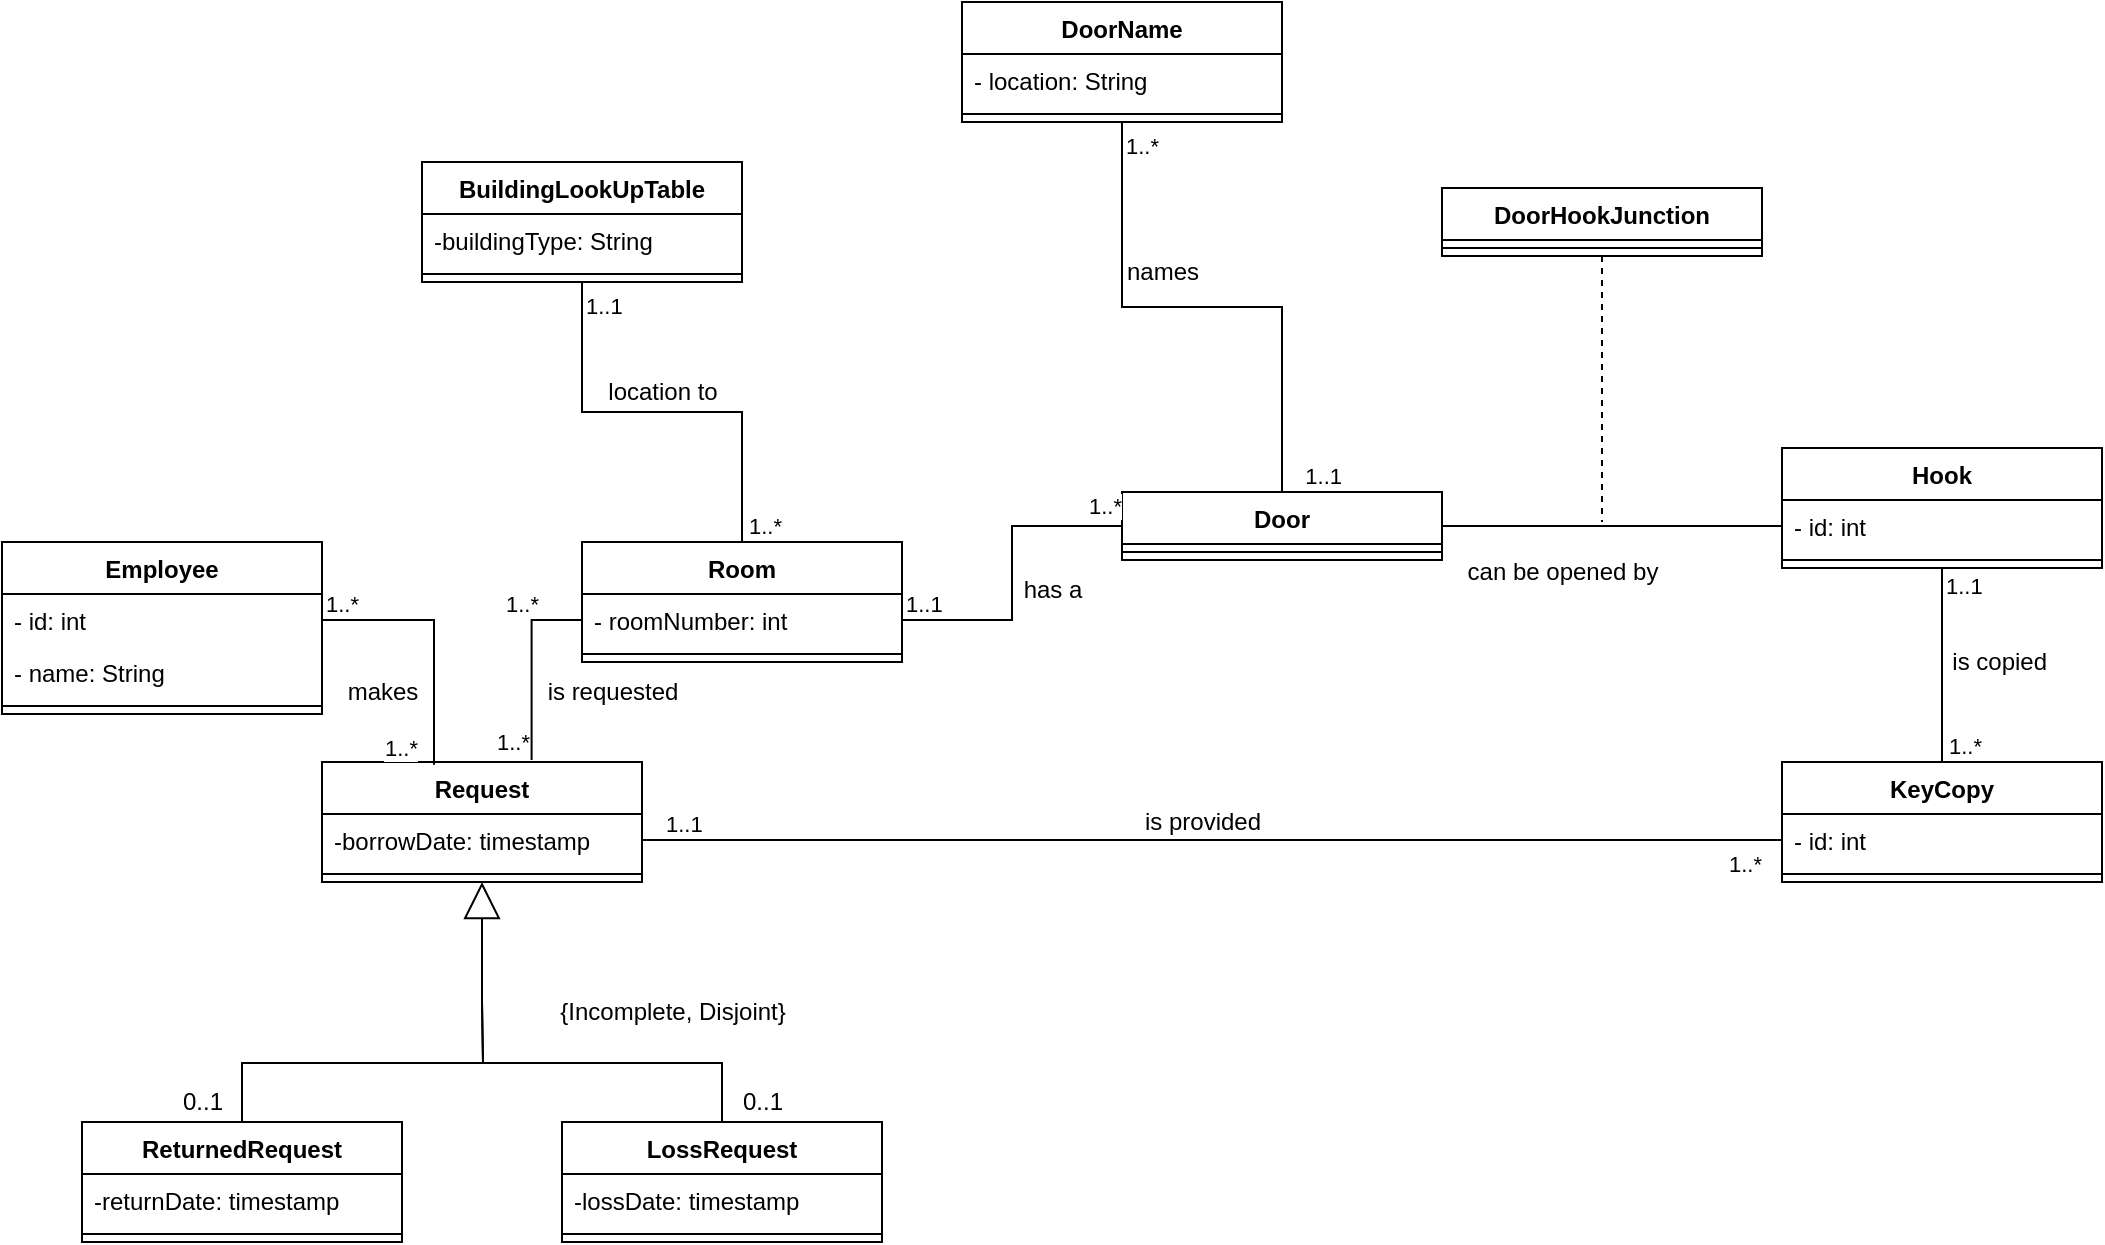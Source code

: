 <mxfile version="20.5.3" type="device"><diagram id="GZldKYBh8hfb14RR8gAS" name="Page-1"><mxGraphModel dx="1038" dy="1660" grid="1" gridSize="10" guides="1" tooltips="1" connect="1" arrows="1" fold="1" page="1" pageScale="1" pageWidth="850" pageHeight="1100" math="0" shadow="0"><root><mxCell id="0"/><mxCell id="1" parent="0"/><mxCell id="bk5Ej4f0jdGAXovBctAw-1" value="Employee" style="swimlane;fontStyle=1;align=center;verticalAlign=top;childLayout=stackLayout;horizontal=1;startSize=26;horizontalStack=0;resizeParent=1;resizeParentMax=0;resizeLast=0;collapsible=1;marginBottom=0;" parent="1" vertex="1"><mxGeometry x="10" width="160" height="86" as="geometry"/></mxCell><mxCell id="bk5Ej4f0jdGAXovBctAw-2" value="- id: int" style="text;strokeColor=none;fillColor=none;align=left;verticalAlign=top;spacingLeft=4;spacingRight=4;overflow=hidden;rotatable=0;points=[[0,0.5],[1,0.5]];portConstraint=eastwest;" parent="bk5Ej4f0jdGAXovBctAw-1" vertex="1"><mxGeometry y="26" width="160" height="26" as="geometry"/></mxCell><mxCell id="PgcFy1eb1TO80_TmTTfh-20" value="- name: String" style="text;strokeColor=none;fillColor=none;align=left;verticalAlign=top;spacingLeft=4;spacingRight=4;overflow=hidden;rotatable=0;points=[[0,0.5],[1,0.5]];portConstraint=eastwest;" parent="bk5Ej4f0jdGAXovBctAw-1" vertex="1"><mxGeometry y="52" width="160" height="26" as="geometry"/></mxCell><mxCell id="bk5Ej4f0jdGAXovBctAw-3" value="" style="line;strokeWidth=1;fillColor=none;align=left;verticalAlign=middle;spacingTop=-1;spacingLeft=3;spacingRight=3;rotatable=0;labelPosition=right;points=[];portConstraint=eastwest;strokeColor=inherit;" parent="bk5Ej4f0jdGAXovBctAw-1" vertex="1"><mxGeometry y="78" width="160" height="8" as="geometry"/></mxCell><mxCell id="bk5Ej4f0jdGAXovBctAw-5" value="Room" style="swimlane;fontStyle=1;align=center;verticalAlign=top;childLayout=stackLayout;horizontal=1;startSize=26;horizontalStack=0;resizeParent=1;resizeParentMax=0;resizeLast=0;collapsible=1;marginBottom=0;" parent="1" vertex="1"><mxGeometry x="300" width="160" height="60" as="geometry"/></mxCell><mxCell id="bk5Ej4f0jdGAXovBctAw-9" value="- roomNumber: int" style="text;strokeColor=none;fillColor=none;align=left;verticalAlign=top;spacingLeft=4;spacingRight=4;overflow=hidden;rotatable=0;points=[[0,0.5],[1,0.5]];portConstraint=eastwest;" parent="bk5Ej4f0jdGAXovBctAw-5" vertex="1"><mxGeometry y="26" width="160" height="26" as="geometry"/></mxCell><mxCell id="bk5Ej4f0jdGAXovBctAw-7" value="" style="line;strokeWidth=1;fillColor=none;align=left;verticalAlign=middle;spacingTop=-1;spacingLeft=3;spacingRight=3;rotatable=0;labelPosition=right;points=[];portConstraint=eastwest;strokeColor=inherit;" parent="bk5Ej4f0jdGAXovBctAw-5" vertex="1"><mxGeometry y="52" width="160" height="8" as="geometry"/></mxCell><mxCell id="bk5Ej4f0jdGAXovBctAw-11" value="Request" style="swimlane;fontStyle=1;align=center;verticalAlign=top;childLayout=stackLayout;horizontal=1;startSize=26;horizontalStack=0;resizeParent=1;resizeParentMax=0;resizeLast=0;collapsible=1;marginBottom=0;" parent="1" vertex="1"><mxGeometry x="170" y="110" width="160" height="60" as="geometry"/></mxCell><mxCell id="bk5Ej4f0jdGAXovBctAw-12" value="-borrowDate: timestamp" style="text;strokeColor=none;fillColor=none;align=left;verticalAlign=top;spacingLeft=4;spacingRight=4;overflow=hidden;rotatable=0;points=[[0,0.5],[1,0.5]];portConstraint=eastwest;" parent="bk5Ej4f0jdGAXovBctAw-11" vertex="1"><mxGeometry y="26" width="160" height="26" as="geometry"/></mxCell><mxCell id="bk5Ej4f0jdGAXovBctAw-13" value="" style="line;strokeWidth=1;fillColor=none;align=left;verticalAlign=middle;spacingTop=-1;spacingLeft=3;spacingRight=3;rotatable=0;labelPosition=right;points=[];portConstraint=eastwest;strokeColor=inherit;" parent="bk5Ej4f0jdGAXovBctAw-11" vertex="1"><mxGeometry y="52" width="160" height="8" as="geometry"/></mxCell><mxCell id="bk5Ej4f0jdGAXovBctAw-15" value="BuildingLookUpTable" style="swimlane;fontStyle=1;align=center;verticalAlign=top;childLayout=stackLayout;horizontal=1;startSize=26;horizontalStack=0;resizeParent=1;resizeParentMax=0;resizeLast=0;collapsible=1;marginBottom=0;" parent="1" vertex="1"><mxGeometry x="220" y="-190" width="160" height="60" as="geometry"/></mxCell><mxCell id="bk5Ej4f0jdGAXovBctAw-16" value="-buildingType: String" style="text;strokeColor=none;fillColor=none;align=left;verticalAlign=top;spacingLeft=4;spacingRight=4;overflow=hidden;rotatable=0;points=[[0,0.5],[1,0.5]];portConstraint=eastwest;" parent="bk5Ej4f0jdGAXovBctAw-15" vertex="1"><mxGeometry y="26" width="160" height="26" as="geometry"/></mxCell><mxCell id="bk5Ej4f0jdGAXovBctAw-17" value="" style="line;strokeWidth=1;fillColor=none;align=left;verticalAlign=middle;spacingTop=-1;spacingLeft=3;spacingRight=3;rotatable=0;labelPosition=right;points=[];portConstraint=eastwest;strokeColor=inherit;" parent="bk5Ej4f0jdGAXovBctAw-15" vertex="1"><mxGeometry y="52" width="160" height="8" as="geometry"/></mxCell><mxCell id="bk5Ej4f0jdGAXovBctAw-19" value="" style="endArrow=none;html=1;edgeStyle=orthogonalEdgeStyle;rounded=0;exitX=0.5;exitY=1;exitDx=0;exitDy=0;entryX=0.5;entryY=0;entryDx=0;entryDy=0;" parent="1" source="bk5Ej4f0jdGAXovBctAw-15" target="bk5Ej4f0jdGAXovBctAw-5" edge="1"><mxGeometry relative="1" as="geometry"><mxPoint x="340" y="220" as="sourcePoint"/><mxPoint x="500" y="220" as="targetPoint"/></mxGeometry></mxCell><mxCell id="bk5Ej4f0jdGAXovBctAw-20" value="1..1" style="edgeLabel;resizable=0;html=1;align=left;verticalAlign=bottom;" parent="bk5Ej4f0jdGAXovBctAw-19" connectable="0" vertex="1"><mxGeometry x="-1" relative="1" as="geometry"><mxPoint y="20" as="offset"/></mxGeometry></mxCell><mxCell id="bk5Ej4f0jdGAXovBctAw-21" value="1..*" style="edgeLabel;resizable=0;html=1;align=right;verticalAlign=bottom;" parent="bk5Ej4f0jdGAXovBctAw-19" connectable="0" vertex="1"><mxGeometry x="1" relative="1" as="geometry"><mxPoint x="20" as="offset"/></mxGeometry></mxCell><mxCell id="bk5Ej4f0jdGAXovBctAw-25" value="Door" style="swimlane;fontStyle=1;align=center;verticalAlign=top;childLayout=stackLayout;horizontal=1;startSize=26;horizontalStack=0;resizeParent=1;resizeParentMax=0;resizeLast=0;collapsible=1;marginBottom=0;" parent="1" vertex="1"><mxGeometry x="570" y="-25" width="160" height="34" as="geometry"/></mxCell><mxCell id="bk5Ej4f0jdGAXovBctAw-27" value="" style="line;strokeWidth=1;fillColor=none;align=left;verticalAlign=middle;spacingTop=-1;spacingLeft=3;spacingRight=3;rotatable=0;labelPosition=right;points=[];portConstraint=eastwest;strokeColor=inherit;" parent="bk5Ej4f0jdGAXovBctAw-25" vertex="1"><mxGeometry y="26" width="160" height="8" as="geometry"/></mxCell><mxCell id="bk5Ej4f0jdGAXovBctAw-29" value="" style="endArrow=none;html=1;edgeStyle=orthogonalEdgeStyle;rounded=0;exitX=1;exitY=0.5;exitDx=0;exitDy=0;entryX=0;entryY=0.5;entryDx=0;entryDy=0;" parent="1" source="bk5Ej4f0jdGAXovBctAw-9" target="bk5Ej4f0jdGAXovBctAw-25" edge="1"><mxGeometry relative="1" as="geometry"><mxPoint x="550" y="270" as="sourcePoint"/><mxPoint x="650" y="199" as="targetPoint"/></mxGeometry></mxCell><mxCell id="bk5Ej4f0jdGAXovBctAw-30" value="1..1" style="edgeLabel;resizable=0;html=1;align=left;verticalAlign=bottom;" parent="bk5Ej4f0jdGAXovBctAw-29" connectable="0" vertex="1"><mxGeometry x="-1" relative="1" as="geometry"/></mxCell><mxCell id="bk5Ej4f0jdGAXovBctAw-31" value="1..*" style="edgeLabel;resizable=0;html=1;align=right;verticalAlign=bottom;" parent="bk5Ej4f0jdGAXovBctAw-29" connectable="0" vertex="1"><mxGeometry x="1" relative="1" as="geometry"><mxPoint y="-2" as="offset"/></mxGeometry></mxCell><mxCell id="bk5Ej4f0jdGAXovBctAw-32" value="DoorName" style="swimlane;fontStyle=1;align=center;verticalAlign=top;childLayout=stackLayout;horizontal=1;startSize=26;horizontalStack=0;resizeParent=1;resizeParentMax=0;resizeLast=0;collapsible=1;marginBottom=0;" parent="1" vertex="1"><mxGeometry x="490" y="-270" width="160" height="60" as="geometry"/></mxCell><mxCell id="bk5Ej4f0jdGAXovBctAw-33" value="- location: String" style="text;strokeColor=none;fillColor=none;align=left;verticalAlign=top;spacingLeft=4;spacingRight=4;overflow=hidden;rotatable=0;points=[[0,0.5],[1,0.5]];portConstraint=eastwest;" parent="bk5Ej4f0jdGAXovBctAw-32" vertex="1"><mxGeometry y="26" width="160" height="26" as="geometry"/></mxCell><mxCell id="bk5Ej4f0jdGAXovBctAw-34" value="" style="line;strokeWidth=1;fillColor=none;align=left;verticalAlign=middle;spacingTop=-1;spacingLeft=3;spacingRight=3;rotatable=0;labelPosition=right;points=[];portConstraint=eastwest;strokeColor=inherit;" parent="bk5Ej4f0jdGAXovBctAw-32" vertex="1"><mxGeometry y="52" width="160" height="8" as="geometry"/></mxCell><mxCell id="bk5Ej4f0jdGAXovBctAw-36" value="" style="endArrow=none;html=1;edgeStyle=orthogonalEdgeStyle;rounded=0;exitX=0.5;exitY=1;exitDx=0;exitDy=0;entryX=0.5;entryY=0;entryDx=0;entryDy=0;" parent="1" source="bk5Ej4f0jdGAXovBctAw-32" target="bk5Ej4f0jdGAXovBctAw-25" edge="1"><mxGeometry relative="1" as="geometry"><mxPoint x="670" y="300" as="sourcePoint"/><mxPoint x="790" y="150" as="targetPoint"/></mxGeometry></mxCell><mxCell id="bk5Ej4f0jdGAXovBctAw-37" value="1..*" style="edgeLabel;resizable=0;html=1;align=left;verticalAlign=bottom;" parent="bk5Ej4f0jdGAXovBctAw-36" connectable="0" vertex="1"><mxGeometry x="-1" relative="1" as="geometry"><mxPoint y="20" as="offset"/></mxGeometry></mxCell><mxCell id="bk5Ej4f0jdGAXovBctAw-38" value="1..1" style="edgeLabel;resizable=0;html=1;align=right;verticalAlign=bottom;" parent="bk5Ej4f0jdGAXovBctAw-36" connectable="0" vertex="1"><mxGeometry x="1" relative="1" as="geometry"><mxPoint x="30" as="offset"/></mxGeometry></mxCell><mxCell id="bk5Ej4f0jdGAXovBctAw-40" value="Hook" style="swimlane;fontStyle=1;align=center;verticalAlign=top;childLayout=stackLayout;horizontal=1;startSize=26;horizontalStack=0;resizeParent=1;resizeParentMax=0;resizeLast=0;collapsible=1;marginBottom=0;" parent="1" vertex="1"><mxGeometry x="900" y="-47" width="160" height="60" as="geometry"/></mxCell><mxCell id="bk5Ej4f0jdGAXovBctAw-41" value="- id: int" style="text;strokeColor=none;fillColor=none;align=left;verticalAlign=top;spacingLeft=4;spacingRight=4;overflow=hidden;rotatable=0;points=[[0,0.5],[1,0.5]];portConstraint=eastwest;" parent="bk5Ej4f0jdGAXovBctAw-40" vertex="1"><mxGeometry y="26" width="160" height="26" as="geometry"/></mxCell><mxCell id="bk5Ej4f0jdGAXovBctAw-42" value="" style="line;strokeWidth=1;fillColor=none;align=left;verticalAlign=middle;spacingTop=-1;spacingLeft=3;spacingRight=3;rotatable=0;labelPosition=right;points=[];portConstraint=eastwest;strokeColor=inherit;" parent="bk5Ej4f0jdGAXovBctAw-40" vertex="1"><mxGeometry y="52" width="160" height="8" as="geometry"/></mxCell><mxCell id="bk5Ej4f0jdGAXovBctAw-47" value="" style="endArrow=none;html=1;rounded=0;entryX=0;entryY=0.5;entryDx=0;entryDy=0;exitX=1;exitY=0.5;exitDx=0;exitDy=0;" parent="1" source="bk5Ej4f0jdGAXovBctAw-25" target="bk5Ej4f0jdGAXovBctAw-41" edge="1"><mxGeometry width="50" height="50" relative="1" as="geometry"><mxPoint x="570" y="90" as="sourcePoint"/><mxPoint x="620" y="40" as="targetPoint"/></mxGeometry></mxCell><mxCell id="bk5Ej4f0jdGAXovBctAw-52" style="edgeStyle=orthogonalEdgeStyle;rounded=0;orthogonalLoop=1;jettySize=auto;html=1;exitX=0.5;exitY=1;exitDx=0;exitDy=0;endArrow=none;endFill=0;dashed=1;" parent="1" source="bk5Ej4f0jdGAXovBctAw-48" edge="1"><mxGeometry relative="1" as="geometry"><mxPoint x="810" y="-10" as="targetPoint"/></mxGeometry></mxCell><mxCell id="bk5Ej4f0jdGAXovBctAw-48" value="DoorHookJunction" style="swimlane;fontStyle=1;align=center;verticalAlign=top;childLayout=stackLayout;horizontal=1;startSize=26;horizontalStack=0;resizeParent=1;resizeParentMax=0;resizeLast=0;collapsible=1;marginBottom=0;" parent="1" vertex="1"><mxGeometry x="730" y="-177" width="160" height="34" as="geometry"/></mxCell><mxCell id="bk5Ej4f0jdGAXovBctAw-50" value="" style="line;strokeWidth=1;fillColor=none;align=left;verticalAlign=middle;spacingTop=-1;spacingLeft=3;spacingRight=3;rotatable=0;labelPosition=right;points=[];portConstraint=eastwest;strokeColor=inherit;" parent="bk5Ej4f0jdGAXovBctAw-48" vertex="1"><mxGeometry y="26" width="160" height="8" as="geometry"/></mxCell><mxCell id="bk5Ej4f0jdGAXovBctAw-53" value="location to" style="text;html=1;align=center;verticalAlign=middle;resizable=0;points=[];autosize=1;strokeColor=none;fillColor=none;" parent="1" vertex="1"><mxGeometry x="300" y="-90" width="80" height="30" as="geometry"/></mxCell><mxCell id="bk5Ej4f0jdGAXovBctAw-54" value="makes" style="text;html=1;align=center;verticalAlign=middle;resizable=0;points=[];autosize=1;strokeColor=none;fillColor=none;" parent="1" vertex="1"><mxGeometry x="170" y="60" width="60" height="30" as="geometry"/></mxCell><mxCell id="bk5Ej4f0jdGAXovBctAw-55" value="can be opened by" style="text;html=1;align=center;verticalAlign=middle;resizable=0;points=[];autosize=1;strokeColor=none;fillColor=none;" parent="1" vertex="1"><mxGeometry x="730" width="120" height="30" as="geometry"/></mxCell><mxCell id="bk5Ej4f0jdGAXovBctAw-56" value="names" style="text;html=1;align=center;verticalAlign=middle;resizable=0;points=[];autosize=1;strokeColor=none;fillColor=none;" parent="1" vertex="1"><mxGeometry x="560" y="-150" width="60" height="30" as="geometry"/></mxCell><mxCell id="bk5Ej4f0jdGAXovBctAw-59" value="" style="endArrow=none;html=1;edgeStyle=orthogonalEdgeStyle;rounded=0;exitX=1;exitY=0.5;exitDx=0;exitDy=0;entryX=0;entryY=0.5;entryDx=0;entryDy=0;" parent="1" source="bk5Ej4f0jdGAXovBctAw-12" target="PgcFy1eb1TO80_TmTTfh-2" edge="1"><mxGeometry relative="1" as="geometry"><mxPoint x="340" y="159.01" as="sourcePoint"/><mxPoint x="830" y="140" as="targetPoint"/></mxGeometry></mxCell><mxCell id="bk5Ej4f0jdGAXovBctAw-60" value="1..1" style="edgeLabel;resizable=0;html=1;align=left;verticalAlign=bottom;" parent="bk5Ej4f0jdGAXovBctAw-59" connectable="0" vertex="1"><mxGeometry x="-1" relative="1" as="geometry"><mxPoint x="10" as="offset"/></mxGeometry></mxCell><mxCell id="bk5Ej4f0jdGAXovBctAw-61" value="1..*" style="edgeLabel;resizable=0;html=1;align=right;verticalAlign=bottom;" parent="bk5Ej4f0jdGAXovBctAw-59" connectable="0" vertex="1"><mxGeometry x="1" relative="1" as="geometry"><mxPoint x="-10" y="20" as="offset"/></mxGeometry></mxCell><mxCell id="bk5Ej4f0jdGAXovBctAw-77" style="edgeStyle=orthogonalEdgeStyle;rounded=0;orthogonalLoop=1;jettySize=auto;html=1;exitX=0.5;exitY=0;exitDx=0;exitDy=0;endArrow=none;endFill=0;" parent="1" source="bk5Ej4f0jdGAXovBctAw-65" edge="1"><mxGeometry relative="1" as="geometry"><mxPoint x="250" y="230" as="targetPoint"/></mxGeometry></mxCell><mxCell id="bk5Ej4f0jdGAXovBctAw-65" value="ReturnedRequest" style="swimlane;fontStyle=1;align=center;verticalAlign=top;childLayout=stackLayout;horizontal=1;startSize=26;horizontalStack=0;resizeParent=1;resizeParentMax=0;resizeLast=0;collapsible=1;marginBottom=0;" parent="1" vertex="1"><mxGeometry x="50" y="290" width="160" height="60" as="geometry"/></mxCell><mxCell id="bk5Ej4f0jdGAXovBctAw-66" value="-returnDate: timestamp" style="text;strokeColor=none;fillColor=none;align=left;verticalAlign=top;spacingLeft=4;spacingRight=4;overflow=hidden;rotatable=0;points=[[0,0.5],[1,0.5]];portConstraint=eastwest;" parent="bk5Ej4f0jdGAXovBctAw-65" vertex="1"><mxGeometry y="26" width="160" height="26" as="geometry"/></mxCell><mxCell id="bk5Ej4f0jdGAXovBctAw-67" value="" style="line;strokeWidth=1;fillColor=none;align=left;verticalAlign=middle;spacingTop=-1;spacingLeft=3;spacingRight=3;rotatable=0;labelPosition=right;points=[];portConstraint=eastwest;strokeColor=inherit;" parent="bk5Ej4f0jdGAXovBctAw-65" vertex="1"><mxGeometry y="52" width="160" height="8" as="geometry"/></mxCell><mxCell id="bk5Ej4f0jdGAXovBctAw-78" style="edgeStyle=orthogonalEdgeStyle;rounded=0;orthogonalLoop=1;jettySize=auto;html=1;exitX=0.5;exitY=0;exitDx=0;exitDy=0;endArrow=none;endFill=0;" parent="1" source="bk5Ej4f0jdGAXovBctAw-69" edge="1"><mxGeometry relative="1" as="geometry"><mxPoint x="250" y="230" as="targetPoint"/></mxGeometry></mxCell><mxCell id="bk5Ej4f0jdGAXovBctAw-69" value="LossRequest" style="swimlane;fontStyle=1;align=center;verticalAlign=top;childLayout=stackLayout;horizontal=1;startSize=26;horizontalStack=0;resizeParent=1;resizeParentMax=0;resizeLast=0;collapsible=1;marginBottom=0;" parent="1" vertex="1"><mxGeometry x="290" y="290" width="160" height="60" as="geometry"/></mxCell><mxCell id="bk5Ej4f0jdGAXovBctAw-70" value="-lossDate: timestamp" style="text;strokeColor=none;fillColor=none;align=left;verticalAlign=top;spacingLeft=4;spacingRight=4;overflow=hidden;rotatable=0;points=[[0,0.5],[1,0.5]];portConstraint=eastwest;" parent="bk5Ej4f0jdGAXovBctAw-69" vertex="1"><mxGeometry y="26" width="160" height="26" as="geometry"/></mxCell><mxCell id="bk5Ej4f0jdGAXovBctAw-71" value="" style="line;strokeWidth=1;fillColor=none;align=left;verticalAlign=middle;spacingTop=-1;spacingLeft=3;spacingRight=3;rotatable=0;labelPosition=right;points=[];portConstraint=eastwest;strokeColor=inherit;" parent="bk5Ej4f0jdGAXovBctAw-69" vertex="1"><mxGeometry y="52" width="160" height="8" as="geometry"/></mxCell><mxCell id="bk5Ej4f0jdGAXovBctAw-74" value="" style="endArrow=block;endSize=16;endFill=0;html=1;rounded=0;entryX=0.5;entryY=1;entryDx=0;entryDy=0;" parent="1" target="bk5Ej4f0jdGAXovBctAw-11" edge="1"><mxGeometry x="-0.333" y="-30" width="160" relative="1" as="geometry"><mxPoint x="250" y="230" as="sourcePoint"/><mxPoint x="290" y="230" as="targetPoint"/><mxPoint as="offset"/></mxGeometry></mxCell><mxCell id="bk5Ej4f0jdGAXovBctAw-79" value="{Incomplete, Disjoint}" style="text;html=1;align=center;verticalAlign=middle;resizable=0;points=[];autosize=1;strokeColor=none;fillColor=none;" parent="1" vertex="1"><mxGeometry x="275" y="220" width="140" height="30" as="geometry"/></mxCell><mxCell id="bk5Ej4f0jdGAXovBctAw-80" value="0..1" style="text;html=1;align=center;verticalAlign=middle;resizable=0;points=[];autosize=1;strokeColor=none;fillColor=none;" parent="1" vertex="1"><mxGeometry x="370" y="265" width="40" height="30" as="geometry"/></mxCell><mxCell id="bk5Ej4f0jdGAXovBctAw-81" value="0..1" style="text;html=1;align=center;verticalAlign=middle;resizable=0;points=[];autosize=1;strokeColor=none;fillColor=none;" parent="1" vertex="1"><mxGeometry x="90" y="265" width="40" height="30" as="geometry"/></mxCell><mxCell id="PgcFy1eb1TO80_TmTTfh-1" value="KeyCopy" style="swimlane;fontStyle=1;align=center;verticalAlign=top;childLayout=stackLayout;horizontal=1;startSize=26;horizontalStack=0;resizeParent=1;resizeParentMax=0;resizeLast=0;collapsible=1;marginBottom=0;" parent="1" vertex="1"><mxGeometry x="900" y="110" width="160" height="60" as="geometry"/></mxCell><mxCell id="PgcFy1eb1TO80_TmTTfh-2" value="- id: int" style="text;strokeColor=none;fillColor=none;align=left;verticalAlign=top;spacingLeft=4;spacingRight=4;overflow=hidden;rotatable=0;points=[[0,0.5],[1,0.5]];portConstraint=eastwest;" parent="PgcFy1eb1TO80_TmTTfh-1" vertex="1"><mxGeometry y="26" width="160" height="26" as="geometry"/></mxCell><mxCell id="PgcFy1eb1TO80_TmTTfh-3" value="" style="line;strokeWidth=1;fillColor=none;align=left;verticalAlign=middle;spacingTop=-1;spacingLeft=3;spacingRight=3;rotatable=0;labelPosition=right;points=[];portConstraint=eastwest;strokeColor=inherit;" parent="PgcFy1eb1TO80_TmTTfh-1" vertex="1"><mxGeometry y="52" width="160" height="8" as="geometry"/></mxCell><mxCell id="PgcFy1eb1TO80_TmTTfh-5" value="" style="endArrow=none;html=1;edgeStyle=orthogonalEdgeStyle;rounded=0;entryX=0.5;entryY=0;entryDx=0;entryDy=0;exitX=0.5;exitY=1;exitDx=0;exitDy=0;" parent="1" source="bk5Ej4f0jdGAXovBctAw-40" target="PgcFy1eb1TO80_TmTTfh-1" edge="1"><mxGeometry relative="1" as="geometry"><mxPoint x="730" y="60" as="sourcePoint"/><mxPoint x="890" y="60" as="targetPoint"/></mxGeometry></mxCell><mxCell id="PgcFy1eb1TO80_TmTTfh-6" value="1..1" style="edgeLabel;resizable=0;html=1;align=left;verticalAlign=bottom;" parent="PgcFy1eb1TO80_TmTTfh-5" connectable="0" vertex="1"><mxGeometry x="-1" relative="1" as="geometry"><mxPoint y="17" as="offset"/></mxGeometry></mxCell><mxCell id="PgcFy1eb1TO80_TmTTfh-7" value="1..*" style="edgeLabel;resizable=0;html=1;align=right;verticalAlign=bottom;" parent="PgcFy1eb1TO80_TmTTfh-5" connectable="0" vertex="1"><mxGeometry x="1" relative="1" as="geometry"><mxPoint x="20" as="offset"/></mxGeometry></mxCell><mxCell id="PgcFy1eb1TO80_TmTTfh-13" value="" style="endArrow=none;html=1;edgeStyle=orthogonalEdgeStyle;rounded=0;exitX=1;exitY=0.5;exitDx=0;exitDy=0;entryX=0.35;entryY=0.023;entryDx=0;entryDy=0;entryPerimeter=0;" parent="1" source="bk5Ej4f0jdGAXovBctAw-2" target="bk5Ej4f0jdGAXovBctAw-11" edge="1"><mxGeometry relative="1" as="geometry"><mxPoint x="180" as="sourcePoint"/><mxPoint x="340" as="targetPoint"/></mxGeometry></mxCell><mxCell id="PgcFy1eb1TO80_TmTTfh-14" value="1..*" style="edgeLabel;resizable=0;html=1;align=left;verticalAlign=bottom;" parent="PgcFy1eb1TO80_TmTTfh-13" connectable="0" vertex="1"><mxGeometry x="-1" relative="1" as="geometry"/></mxCell><mxCell id="PgcFy1eb1TO80_TmTTfh-15" value="1..*" style="edgeLabel;resizable=0;html=1;align=right;verticalAlign=bottom;" parent="PgcFy1eb1TO80_TmTTfh-13" connectable="0" vertex="1"><mxGeometry x="1" relative="1" as="geometry"><mxPoint x="-8" as="offset"/></mxGeometry></mxCell><mxCell id="PgcFy1eb1TO80_TmTTfh-16" value="" style="endArrow=none;html=1;edgeStyle=orthogonalEdgeStyle;rounded=0;entryX=0.655;entryY=-0.017;entryDx=0;entryDy=0;entryPerimeter=0;exitX=0;exitY=0.5;exitDx=0;exitDy=0;" parent="1" source="bk5Ej4f0jdGAXovBctAw-9" target="bk5Ej4f0jdGAXovBctAw-11" edge="1"><mxGeometry relative="1" as="geometry"><mxPoint x="130" y="-10" as="sourcePoint"/><mxPoint x="290" y="-10" as="targetPoint"/></mxGeometry></mxCell><mxCell id="PgcFy1eb1TO80_TmTTfh-17" value="1..*" style="edgeLabel;resizable=0;html=1;align=left;verticalAlign=bottom;" parent="PgcFy1eb1TO80_TmTTfh-16" connectable="0" vertex="1"><mxGeometry x="-1" relative="1" as="geometry"><mxPoint x="-40" as="offset"/></mxGeometry></mxCell><mxCell id="PgcFy1eb1TO80_TmTTfh-18" value="1..*" style="edgeLabel;resizable=0;html=1;align=right;verticalAlign=bottom;" parent="PgcFy1eb1TO80_TmTTfh-16" connectable="0" vertex="1"><mxGeometry x="1" relative="1" as="geometry"/></mxCell><mxCell id="PgcFy1eb1TO80_TmTTfh-19" value="is requested" style="text;html=1;align=center;verticalAlign=middle;resizable=0;points=[];autosize=1;strokeColor=none;fillColor=none;" parent="1" vertex="1"><mxGeometry x="270" y="60" width="90" height="30" as="geometry"/></mxCell><mxCell id="PgcFy1eb1TO80_TmTTfh-21" value="is provided" style="text;html=1;align=center;verticalAlign=middle;resizable=0;points=[];autosize=1;strokeColor=none;fillColor=none;" parent="1" vertex="1"><mxGeometry x="570" y="125" width="80" height="30" as="geometry"/></mxCell><mxCell id="PgcFy1eb1TO80_TmTTfh-22" value="is copied&amp;nbsp;" style="text;html=1;align=center;verticalAlign=middle;resizable=0;points=[];autosize=1;strokeColor=none;fillColor=none;" parent="1" vertex="1"><mxGeometry x="975" y="45" width="70" height="30" as="geometry"/></mxCell><mxCell id="Rwrk8iKW6WLuU7nxuFlo-1" value="has a" style="text;html=1;align=center;verticalAlign=middle;resizable=0;points=[];autosize=1;strokeColor=none;fillColor=none;" vertex="1" parent="1"><mxGeometry x="510" y="9" width="50" height="30" as="geometry"/></mxCell></root></mxGraphModel></diagram></mxfile>